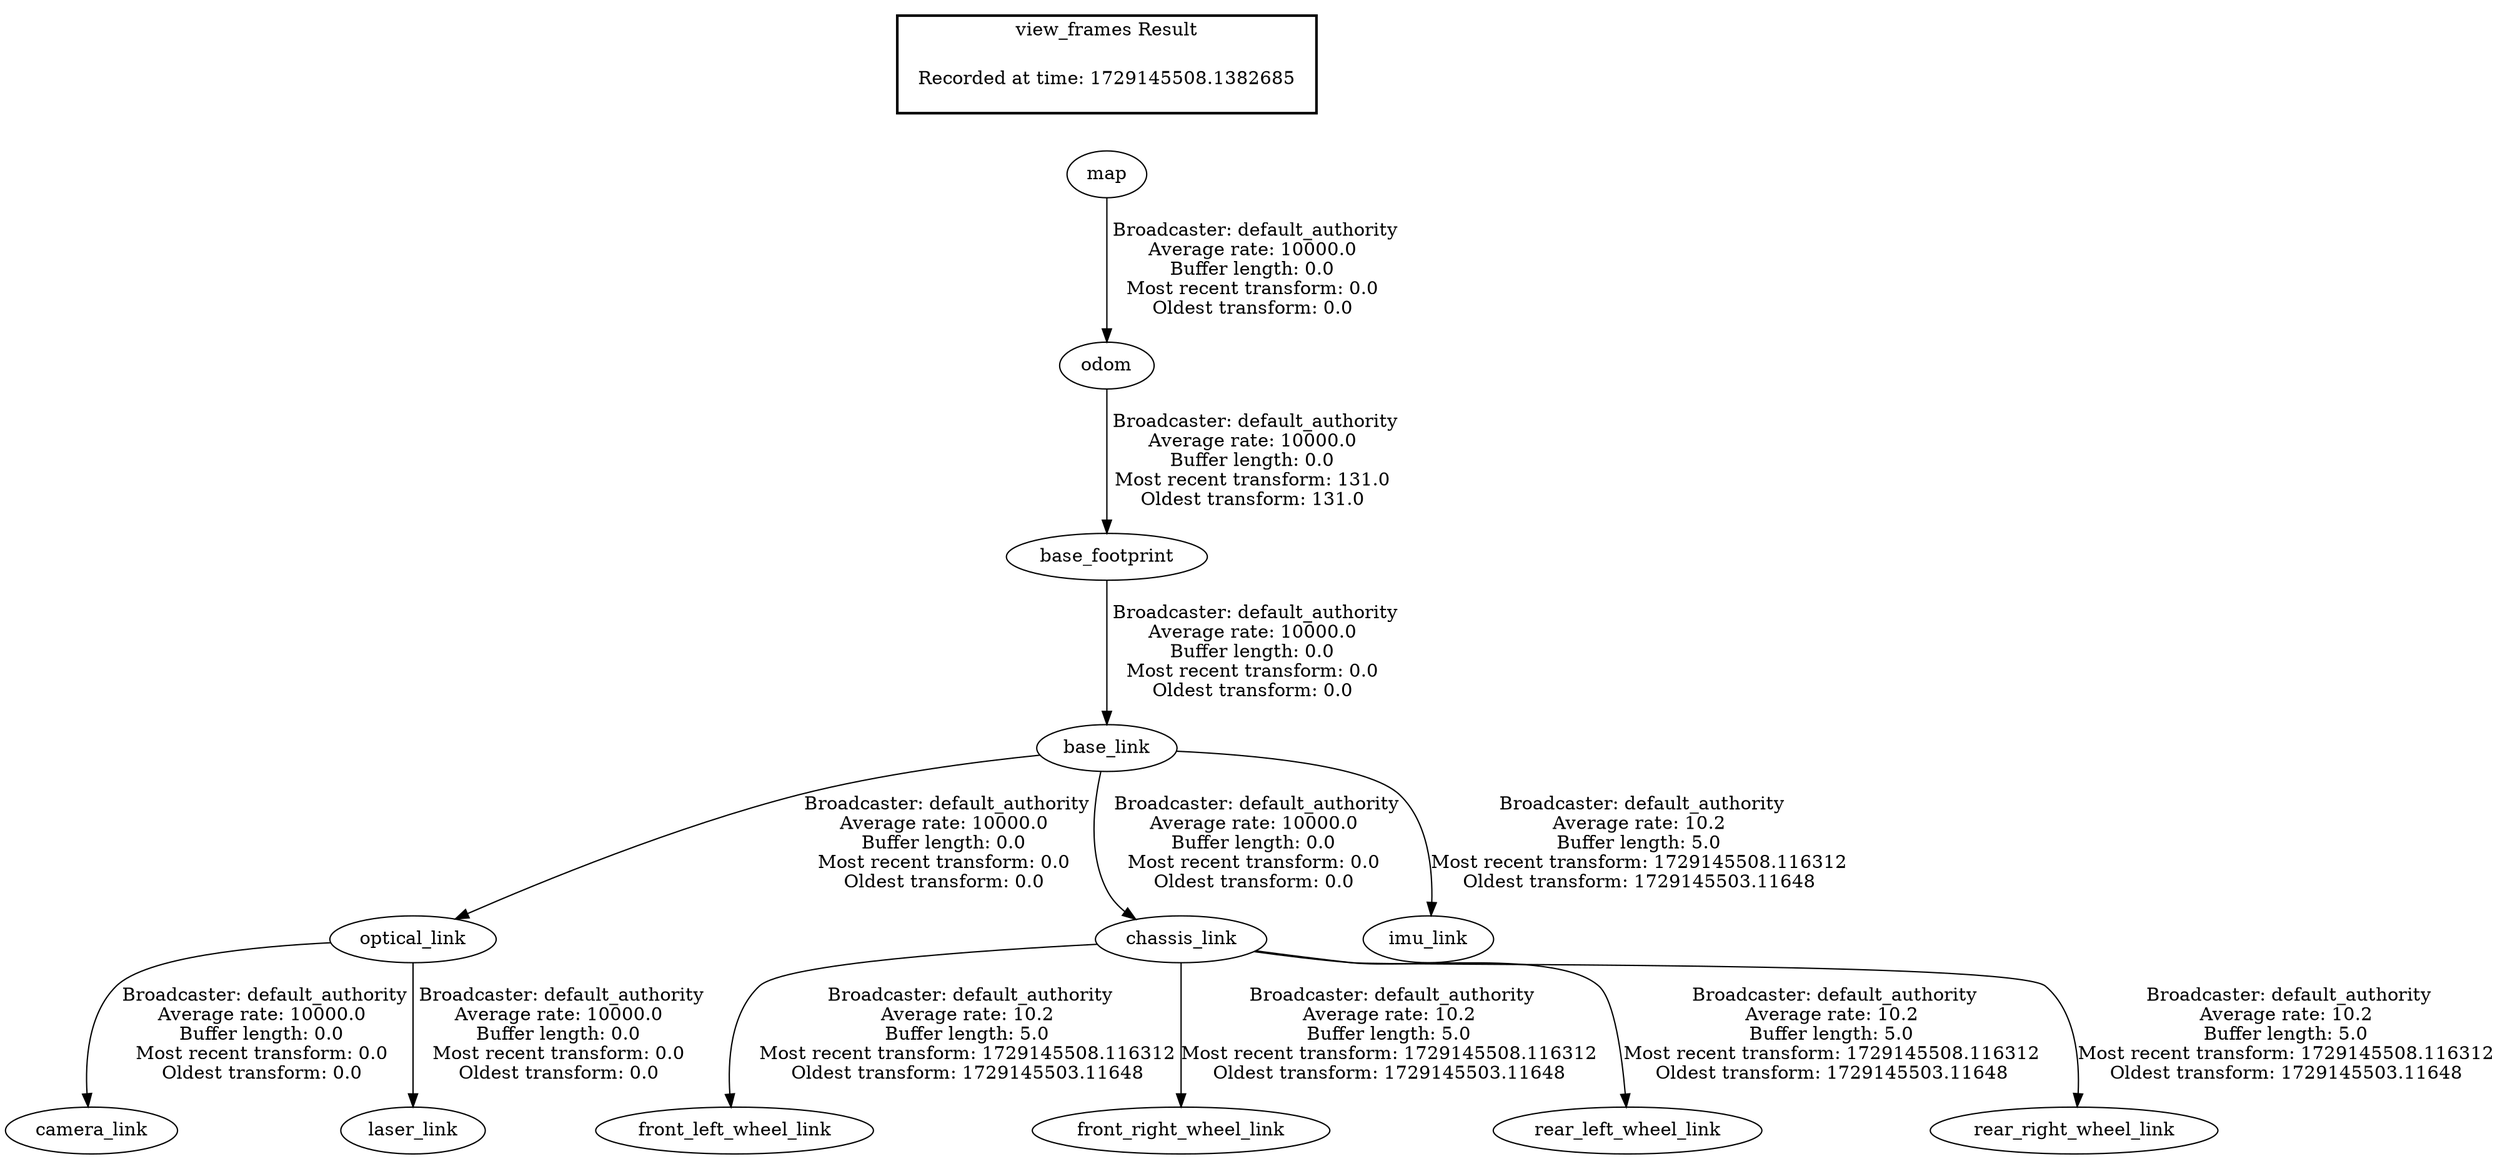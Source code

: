 digraph G {
"base_footprint" -> "base_link"[label=" Broadcaster: default_authority\nAverage rate: 10000.0\nBuffer length: 0.0\nMost recent transform: 0.0\nOldest transform: 0.0\n"];
"odom" -> "base_footprint"[label=" Broadcaster: default_authority\nAverage rate: 10000.0\nBuffer length: 0.0\nMost recent transform: 131.0\nOldest transform: 131.0\n"];
"base_link" -> "optical_link"[label=" Broadcaster: default_authority\nAverage rate: 10000.0\nBuffer length: 0.0\nMost recent transform: 0.0\nOldest transform: 0.0\n"];
"base_link" -> "chassis_link"[label=" Broadcaster: default_authority\nAverage rate: 10000.0\nBuffer length: 0.0\nMost recent transform: 0.0\nOldest transform: 0.0\n"];
"optical_link" -> "camera_link"[label=" Broadcaster: default_authority\nAverage rate: 10000.0\nBuffer length: 0.0\nMost recent transform: 0.0\nOldest transform: 0.0\n"];
"optical_link" -> "laser_link"[label=" Broadcaster: default_authority\nAverage rate: 10000.0\nBuffer length: 0.0\nMost recent transform: 0.0\nOldest transform: 0.0\n"];
"chassis_link" -> "front_left_wheel_link"[label=" Broadcaster: default_authority\nAverage rate: 10.2\nBuffer length: 5.0\nMost recent transform: 1729145508.116312\nOldest transform: 1729145503.11648\n"];
"chassis_link" -> "front_right_wheel_link"[label=" Broadcaster: default_authority\nAverage rate: 10.2\nBuffer length: 5.0\nMost recent transform: 1729145508.116312\nOldest transform: 1729145503.11648\n"];
"base_link" -> "imu_link"[label=" Broadcaster: default_authority\nAverage rate: 10.2\nBuffer length: 5.0\nMost recent transform: 1729145508.116312\nOldest transform: 1729145503.11648\n"];
"chassis_link" -> "rear_left_wheel_link"[label=" Broadcaster: default_authority\nAverage rate: 10.2\nBuffer length: 5.0\nMost recent transform: 1729145508.116312\nOldest transform: 1729145503.11648\n"];
"chassis_link" -> "rear_right_wheel_link"[label=" Broadcaster: default_authority\nAverage rate: 10.2\nBuffer length: 5.0\nMost recent transform: 1729145508.116312\nOldest transform: 1729145503.11648\n"];
"map" -> "odom"[label=" Broadcaster: default_authority\nAverage rate: 10000.0\nBuffer length: 0.0\nMost recent transform: 0.0\nOldest transform: 0.0\n"];
edge [style=invis];
 subgraph cluster_legend { style=bold; color=black; label ="view_frames Result";
"Recorded at time: 1729145508.1382685"[ shape=plaintext ] ;
}->"map";
}